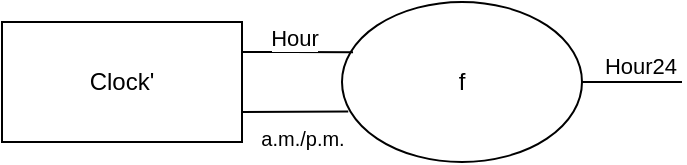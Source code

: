 <mxfile version="28.2.5">
  <diagram name="Page-1" id="i-dgICHiG7RkHTywgXq0">
    <mxGraphModel dx="445" dy="318" grid="1" gridSize="10" guides="1" tooltips="1" connect="1" arrows="1" fold="1" page="1" pageScale="1" pageWidth="850" pageHeight="1100" math="0" shadow="0">
      <root>
        <mxCell id="0" />
        <mxCell id="1" parent="0" />
        <mxCell id="NloO71O-_UiFP4VRWAcp-5" value="Clock&#39;" style="rounded=0;whiteSpace=wrap;html=1;" vertex="1" parent="1">
          <mxGeometry x="400" y="460" width="120" height="60" as="geometry" />
        </mxCell>
        <mxCell id="NloO71O-_UiFP4VRWAcp-6" value="f" style="ellipse;whiteSpace=wrap;html=1;" vertex="1" parent="1">
          <mxGeometry x="570" y="450" width="120" height="80" as="geometry" />
        </mxCell>
        <mxCell id="NloO71O-_UiFP4VRWAcp-8" style="edgeStyle=orthogonalEdgeStyle;rounded=0;orthogonalLoop=1;jettySize=auto;html=1;exitX=1;exitY=0.25;exitDx=0;exitDy=0;endArrow=none;endFill=0;entryX=0.046;entryY=0.314;entryDx=0;entryDy=0;entryPerimeter=0;" edge="1" parent="1" source="NloO71O-_UiFP4VRWAcp-5" target="NloO71O-_UiFP4VRWAcp-6">
          <mxGeometry relative="1" as="geometry">
            <mxPoint x="560" y="475" as="targetPoint" />
          </mxGeometry>
        </mxCell>
        <mxCell id="NloO71O-_UiFP4VRWAcp-11" value="Hour" style="edgeLabel;html=1;align=center;verticalAlign=bottom;resizable=0;points=[];labelPosition=center;verticalLabelPosition=top;" vertex="1" connectable="0" parent="NloO71O-_UiFP4VRWAcp-8">
          <mxGeometry x="-0.083" y="-1" relative="1" as="geometry">
            <mxPoint as="offset" />
          </mxGeometry>
        </mxCell>
        <mxCell id="NloO71O-_UiFP4VRWAcp-9" value="" style="endArrow=none;html=1;rounded=0;exitX=1;exitY=0.75;exitDx=0;exitDy=0;entryX=0.026;entryY=0.685;entryDx=0;entryDy=0;entryPerimeter=0;" edge="1" parent="1" source="NloO71O-_UiFP4VRWAcp-5" target="NloO71O-_UiFP4VRWAcp-6">
          <mxGeometry width="50" height="50" relative="1" as="geometry">
            <mxPoint x="560" y="530" as="sourcePoint" />
            <mxPoint x="610" y="480" as="targetPoint" />
          </mxGeometry>
        </mxCell>
        <mxCell id="NloO71O-_UiFP4VRWAcp-12" value="a.m./p.m." style="edgeLabel;html=1;align=center;verticalAlign=top;resizable=0;points=[];fontSize=10;labelPosition=center;verticalLabelPosition=bottom;" vertex="1" connectable="0" parent="NloO71O-_UiFP4VRWAcp-9">
          <mxGeometry x="-0.052" y="-1" relative="1" as="geometry">
            <mxPoint x="5" as="offset" />
          </mxGeometry>
        </mxCell>
        <mxCell id="NloO71O-_UiFP4VRWAcp-10" value="" style="endArrow=none;html=1;rounded=0;exitX=1;exitY=0.5;exitDx=0;exitDy=0;" edge="1" parent="1" source="NloO71O-_UiFP4VRWAcp-6">
          <mxGeometry width="50" height="50" relative="1" as="geometry">
            <mxPoint x="560" y="530" as="sourcePoint" />
            <mxPoint x="740" y="490" as="targetPoint" />
          </mxGeometry>
        </mxCell>
        <mxCell id="NloO71O-_UiFP4VRWAcp-13" value="Hour24" style="edgeLabel;html=1;align=center;verticalAlign=bottom;resizable=0;points=[];labelPosition=center;verticalLabelPosition=top;" vertex="1" connectable="0" parent="NloO71O-_UiFP4VRWAcp-10">
          <mxGeometry x="0.153" relative="1" as="geometry">
            <mxPoint as="offset" />
          </mxGeometry>
        </mxCell>
      </root>
    </mxGraphModel>
  </diagram>
</mxfile>
